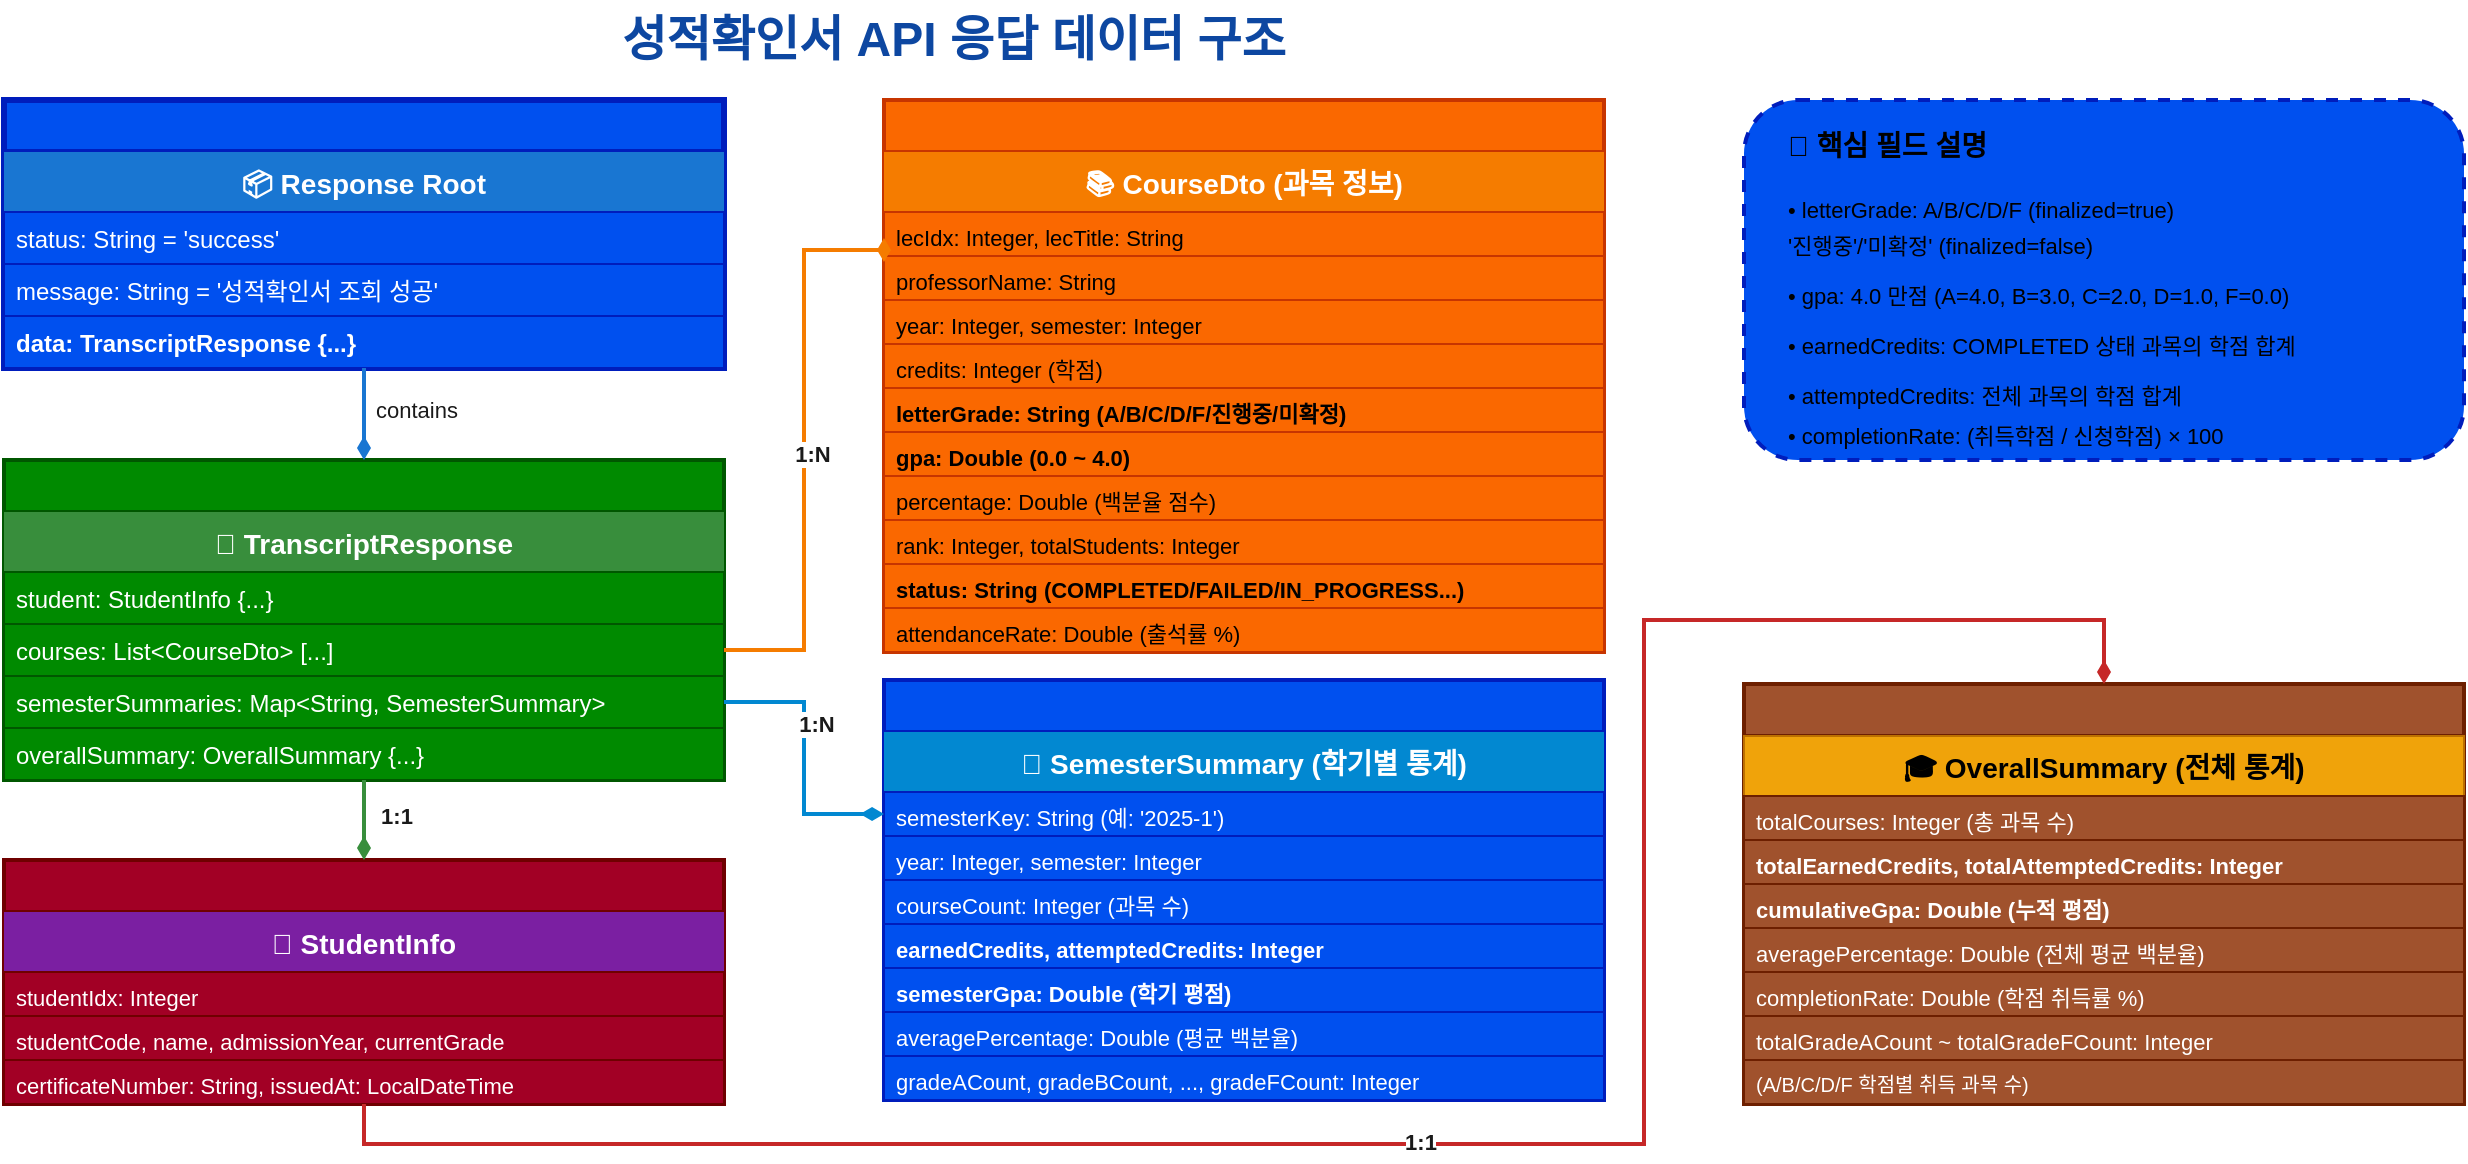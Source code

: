 <mxfile version="28.2.8">
  <diagram name="응답 데이터 구조" id="response-structure">
    <mxGraphModel dx="1678" dy="914" grid="1" gridSize="10" guides="1" tooltips="1" connect="1" arrows="1" fold="1" page="1" pageScale="1" pageWidth="1169" pageHeight="827" background="light-dark(#FFFFFF,#FFFFFF)" math="0" shadow="0">
      <root>
        <mxCell id="0" />
        <mxCell id="1" parent="0" />
        <mxCell id="title" value="성적확인서 API 응답 데이터 구조" style="text;html=1;strokeColor=none;fillColor=none;align=center;verticalAlign=middle;whiteSpace=wrap;rounded=0;fontSize=24;fontStyle=1;fontColor=light-dark(#0D47A1,#0000FF);" parent="1" vertex="1">
          <mxGeometry x="250" y="50" width="610" height="40" as="geometry" />
        </mxCell>
        <mxCell id="root" value="" style="swimlane;fontStyle=1;childLayout=stackLayout;horizontal=1;startSize=26;fillColor=#0050ef;horizontalStack=0;resizeParent=1;resizeParentMax=0;resizeLast=0;collapsible=1;marginBottom=0;strokeColor=#001DBC;strokeWidth=3;fontColor=#ffffff;fontSize=14;" parent="1" vertex="1">
          <mxGeometry x="80" y="100" width="360" height="134" as="geometry" />
        </mxCell>
        <mxCell id="root-title" value="📦 Response Root" style="text;strokeColor=none;fillColor=#1976D2;align=center;verticalAlign=middle;spacingLeft=4;spacingRight=4;overflow=hidden;rotatable=0;points=[[0,0.5],[1,0.5]];portConstraint=eastwest;fontColor=#FFFFFF;fontSize=14;fontStyle=1;" parent="root" vertex="1">
          <mxGeometry y="26" width="360" height="30" as="geometry" />
        </mxCell>
        <mxCell id="root-1" value="status: String = &#39;success&#39;" style="text;strokeColor=#001DBC;fillColor=#0050ef;align=left;verticalAlign=top;spacingLeft=4;spacingRight=4;overflow=hidden;rotatable=0;points=[[0,0.5],[1,0.5]];portConstraint=eastwest;fontColor=#ffffff;fontSize=12;strokeWidth=1;" parent="root" vertex="1">
          <mxGeometry y="56" width="360" height="26" as="geometry" />
        </mxCell>
        <mxCell id="root-2" value="message: String = &#39;성적확인서 조회 성공&#39;" style="text;strokeColor=#001DBC;fillColor=#0050ef;align=left;verticalAlign=top;spacingLeft=4;spacingRight=4;overflow=hidden;rotatable=0;points=[[0,0.5],[1,0.5]];portConstraint=eastwest;fontColor=#ffffff;fontSize=12;strokeWidth=1;" parent="root" vertex="1">
          <mxGeometry y="82" width="360" height="26" as="geometry" />
        </mxCell>
        <mxCell id="root-3" value="data: TranscriptResponse {...}" style="text;strokeColor=#001DBC;fillColor=#0050ef;align=left;verticalAlign=top;spacingLeft=4;spacingRight=4;overflow=hidden;rotatable=0;points=[[0,0.5],[1,0.5]];portConstraint=eastwest;fontColor=#ffffff;fontSize=12;fontStyle=1;strokeWidth=1;" parent="root" vertex="1">
          <mxGeometry y="108" width="360" height="26" as="geometry" />
        </mxCell>
        <mxCell id="transcript" value="" style="swimlane;fontStyle=1;childLayout=stackLayout;horizontal=1;startSize=26;fillColor=#008a00;horizontalStack=0;resizeParent=1;resizeParentMax=0;resizeLast=0;collapsible=1;marginBottom=0;strokeColor=#005700;strokeWidth=2;fontColor=#ffffff;fontSize=14;" parent="1" vertex="1">
          <mxGeometry x="80" y="280" width="360" height="160" as="geometry" />
        </mxCell>
        <mxCell id="transcript-title" value="📄 TranscriptResponse" style="text;strokeColor=none;fillColor=#388E3C;align=center;verticalAlign=middle;spacingLeft=4;spacingRight=4;overflow=hidden;rotatable=0;points=[[0,0.5],[1,0.5]];portConstraint=eastwest;fontColor=#FFFFFF;fontSize=14;fontStyle=1;" parent="transcript" vertex="1">
          <mxGeometry y="26" width="360" height="30" as="geometry" />
        </mxCell>
        <mxCell id="transcript-1" value="student: StudentInfo {...}" style="text;strokeColor=#005700;fillColor=#008a00;align=left;verticalAlign=top;spacingLeft=4;spacingRight=4;overflow=hidden;rotatable=0;points=[[0,0.5],[1,0.5]];portConstraint=eastwest;fontColor=#ffffff;fontSize=12;strokeWidth=1;" parent="transcript" vertex="1">
          <mxGeometry y="56" width="360" height="26" as="geometry" />
        </mxCell>
        <mxCell id="transcript-2" value="courses: List&lt;CourseDto&gt; [...]" style="text;strokeColor=#005700;fillColor=#008a00;align=left;verticalAlign=top;spacingLeft=4;spacingRight=4;overflow=hidden;rotatable=0;points=[[0,0.5],[1,0.5]];portConstraint=eastwest;fontColor=#ffffff;fontSize=12;strokeWidth=1;" parent="transcript" vertex="1">
          <mxGeometry y="82" width="360" height="26" as="geometry" />
        </mxCell>
        <mxCell id="transcript-3" value="semesterSummaries: Map&lt;String, SemesterSummary&gt;" style="text;strokeColor=#005700;fillColor=#008a00;align=left;verticalAlign=top;spacingLeft=4;spacingRight=4;overflow=hidden;rotatable=0;points=[[0,0.5],[1,0.5]];portConstraint=eastwest;fontColor=#ffffff;fontSize=12;strokeWidth=1;" parent="transcript" vertex="1">
          <mxGeometry y="108" width="360" height="26" as="geometry" />
        </mxCell>
        <mxCell id="transcript-4" value="overallSummary: OverallSummary {...}" style="text;strokeColor=#005700;fillColor=#008a00;align=left;verticalAlign=top;spacingLeft=4;spacingRight=4;overflow=hidden;rotatable=0;points=[[0,0.5],[1,0.5]];portConstraint=eastwest;fontColor=#ffffff;fontSize=12;strokeWidth=1;" parent="transcript" vertex="1">
          <mxGeometry y="134" width="360" height="26" as="geometry" />
        </mxCell>
        <mxCell id="student" value="" style="swimlane;fontStyle=1;childLayout=stackLayout;horizontal=1;startSize=26;fillColor=#a20025;horizontalStack=0;resizeParent=1;resizeParentMax=0;resizeLast=0;collapsible=1;marginBottom=0;strokeColor=#6F0000;strokeWidth=2;fontColor=#ffffff;fontSize=14;" parent="1" vertex="1">
          <mxGeometry x="80" y="480" width="360" height="122" as="geometry" />
        </mxCell>
        <mxCell id="student-title" value="👤 StudentInfo" style="text;strokeColor=none;fillColor=#7B1FA2;align=center;verticalAlign=middle;spacingLeft=4;spacingRight=4;overflow=hidden;rotatable=0;points=[[0,0.5],[1,0.5]];portConstraint=eastwest;fontColor=#FFFFFF;fontSize=14;fontStyle=1;" parent="student" vertex="1">
          <mxGeometry y="26" width="360" height="30" as="geometry" />
        </mxCell>
        <mxCell id="student-1" value="studentIdx: Integer" style="text;strokeColor=#6F0000;fillColor=#a20025;align=left;verticalAlign=top;spacingLeft=4;spacingRight=4;overflow=hidden;rotatable=0;points=[[0,0.5],[1,0.5]];portConstraint=eastwest;fontColor=#ffffff;fontSize=11;strokeWidth=1;" parent="student" vertex="1">
          <mxGeometry y="56" width="360" height="22" as="geometry" />
        </mxCell>
        <mxCell id="student-2" value="studentCode, name, admissionYear, currentGrade" style="text;strokeColor=#6F0000;fillColor=#a20025;align=left;verticalAlign=top;spacingLeft=4;spacingRight=4;overflow=hidden;rotatable=0;points=[[0,0.5],[1,0.5]];portConstraint=eastwest;fontColor=#ffffff;fontSize=11;strokeWidth=1;" parent="student" vertex="1">
          <mxGeometry y="78" width="360" height="22" as="geometry" />
        </mxCell>
        <mxCell id="student-3" value="certificateNumber: String, issuedAt: LocalDateTime" style="text;strokeColor=#6F0000;fillColor=#a20025;align=left;verticalAlign=top;spacingLeft=4;spacingRight=4;overflow=hidden;rotatable=0;points=[[0,0.5],[1,0.5]];portConstraint=eastwest;fontColor=#ffffff;fontSize=11;strokeWidth=1;" parent="student" vertex="1">
          <mxGeometry y="100" width="360" height="22" as="geometry" />
        </mxCell>
        <mxCell id="course" value="" style="swimlane;fontStyle=1;childLayout=stackLayout;horizontal=1;startSize=26;fillColor=#fa6800;horizontalStack=0;resizeParent=1;resizeParentMax=0;resizeLast=0;collapsible=1;marginBottom=0;strokeColor=#C73500;strokeWidth=2;fontColor=#000000;fontSize=14;" parent="1" vertex="1">
          <mxGeometry x="520" y="100" width="360" height="276" as="geometry" />
        </mxCell>
        <mxCell id="course-title" value="📚 CourseDto (과목 정보)" style="text;strokeColor=none;fillColor=#F57C00;align=center;verticalAlign=middle;spacingLeft=4;spacingRight=4;overflow=hidden;rotatable=0;points=[[0,0.5],[1,0.5]];portConstraint=eastwest;fontColor=#FFFFFF;fontSize=14;fontStyle=1;" parent="course" vertex="1">
          <mxGeometry y="26" width="360" height="30" as="geometry" />
        </mxCell>
        <mxCell id="course-1" value="lecIdx: Integer, lecTitle: String" style="text;strokeColor=#C73500;fillColor=#fa6800;align=left;verticalAlign=top;spacingLeft=4;spacingRight=4;overflow=hidden;rotatable=0;points=[[0,0.5],[1,0.5]];portConstraint=eastwest;fontColor=#000000;fontSize=11;strokeWidth=1;" parent="course" vertex="1">
          <mxGeometry y="56" width="360" height="22" as="geometry" />
        </mxCell>
        <mxCell id="course-2" value="professorName: String" style="text;strokeColor=#C73500;fillColor=#fa6800;align=left;verticalAlign=top;spacingLeft=4;spacingRight=4;overflow=hidden;rotatable=0;points=[[0,0.5],[1,0.5]];portConstraint=eastwest;fontColor=#000000;fontSize=11;strokeWidth=1;" parent="course" vertex="1">
          <mxGeometry y="78" width="360" height="22" as="geometry" />
        </mxCell>
        <mxCell id="course-3" value="year: Integer, semester: Integer" style="text;strokeColor=#C73500;fillColor=#fa6800;align=left;verticalAlign=top;spacingLeft=4;spacingRight=4;overflow=hidden;rotatable=0;points=[[0,0.5],[1,0.5]];portConstraint=eastwest;fontColor=#000000;fontSize=11;strokeWidth=1;" parent="course" vertex="1">
          <mxGeometry y="100" width="360" height="22" as="geometry" />
        </mxCell>
        <mxCell id="course-4" value="credits: Integer (학점)" style="text;strokeColor=#C73500;fillColor=#fa6800;align=left;verticalAlign=top;spacingLeft=4;spacingRight=4;overflow=hidden;rotatable=0;points=[[0,0.5],[1,0.5]];portConstraint=eastwest;fontColor=#000000;fontSize=11;strokeWidth=1;" parent="course" vertex="1">
          <mxGeometry y="122" width="360" height="22" as="geometry" />
        </mxCell>
        <mxCell id="course-5" value="letterGrade: String (A/B/C/D/F/진행중/미확정)" style="text;strokeColor=#C73500;fillColor=#fa6800;align=left;verticalAlign=top;spacingLeft=4;spacingRight=4;overflow=hidden;rotatable=0;points=[[0,0.5],[1,0.5]];portConstraint=eastwest;fontColor=#000000;fontSize=11;fontStyle=1;strokeWidth=1;" parent="course" vertex="1">
          <mxGeometry y="144" width="360" height="22" as="geometry" />
        </mxCell>
        <mxCell id="course-6" value="gpa: Double (0.0 ~ 4.0)" style="text;strokeColor=#C73500;fillColor=#fa6800;align=left;verticalAlign=top;spacingLeft=4;spacingRight=4;overflow=hidden;rotatable=0;points=[[0,0.5],[1,0.5]];portConstraint=eastwest;fontColor=#000000;fontSize=11;fontStyle=1;strokeWidth=1;" parent="course" vertex="1">
          <mxGeometry y="166" width="360" height="22" as="geometry" />
        </mxCell>
        <mxCell id="course-7" value="percentage: Double (백분율 점수)" style="text;strokeColor=#C73500;fillColor=#fa6800;align=left;verticalAlign=top;spacingLeft=4;spacingRight=4;overflow=hidden;rotatable=0;points=[[0,0.5],[1,0.5]];portConstraint=eastwest;fontColor=#000000;fontSize=11;strokeWidth=1;" parent="course" vertex="1">
          <mxGeometry y="188" width="360" height="22" as="geometry" />
        </mxCell>
        <mxCell id="course-8" value="rank: Integer, totalStudents: Integer" style="text;strokeColor=#C73500;fillColor=#fa6800;align=left;verticalAlign=top;spacingLeft=4;spacingRight=4;overflow=hidden;rotatable=0;points=[[0,0.5],[1,0.5]];portConstraint=eastwest;fontColor=#000000;fontSize=11;strokeWidth=1;" parent="course" vertex="1">
          <mxGeometry y="210" width="360" height="22" as="geometry" />
        </mxCell>
        <mxCell id="course-9" value="status: String (COMPLETED/FAILED/IN_PROGRESS...)" style="text;strokeColor=#C73500;fillColor=#fa6800;align=left;verticalAlign=top;spacingLeft=4;spacingRight=4;overflow=hidden;rotatable=0;points=[[0,0.5],[1,0.5]];portConstraint=eastwest;fontColor=#000000;fontSize=11;fontStyle=1;strokeWidth=1;" parent="course" vertex="1">
          <mxGeometry y="232" width="360" height="22" as="geometry" />
        </mxCell>
        <mxCell id="course-10" value="attendanceRate: Double (출석률 %)" style="text;strokeColor=#C73500;fillColor=#fa6800;align=left;verticalAlign=top;spacingLeft=4;spacingRight=4;overflow=hidden;rotatable=0;points=[[0,0.5],[1,0.5]];portConstraint=eastwest;fontColor=#000000;fontSize=11;strokeWidth=1;" parent="course" vertex="1">
          <mxGeometry y="254" width="360" height="22" as="geometry" />
        </mxCell>
        <mxCell id="semester" value="" style="swimlane;fontStyle=1;childLayout=stackLayout;horizontal=1;startSize=26;fillColor=#0050ef;horizontalStack=0;resizeParent=1;resizeParentMax=0;resizeLast=0;collapsible=1;marginBottom=0;strokeColor=#001DBC;strokeWidth=2;fontColor=#ffffff;fontSize=14;" parent="1" vertex="1">
          <mxGeometry x="520" y="390" width="360" height="210" as="geometry" />
        </mxCell>
        <mxCell id="semester-title" value="📅 SemesterSummary (학기별 통계)" style="text;strokeColor=none;fillColor=#0288D1;align=center;verticalAlign=middle;spacingLeft=4;spacingRight=4;overflow=hidden;rotatable=0;points=[[0,0.5],[1,0.5]];portConstraint=eastwest;fontColor=#FFFFFF;fontSize=14;fontStyle=1;" parent="semester" vertex="1">
          <mxGeometry y="26" width="360" height="30" as="geometry" />
        </mxCell>
        <mxCell id="semester-1" value="semesterKey: String (예: &#39;2025-1&#39;)" style="text;strokeColor=#001DBC;fillColor=#0050ef;align=left;verticalAlign=top;spacingLeft=4;spacingRight=4;overflow=hidden;rotatable=0;points=[[0,0.5],[1,0.5]];portConstraint=eastwest;fontColor=#ffffff;fontSize=11;strokeWidth=1;" parent="semester" vertex="1">
          <mxGeometry y="56" width="360" height="22" as="geometry" />
        </mxCell>
        <mxCell id="semester-2" value="year: Integer, semester: Integer" style="text;strokeColor=#001DBC;fillColor=#0050ef;align=left;verticalAlign=top;spacingLeft=4;spacingRight=4;overflow=hidden;rotatable=0;points=[[0,0.5],[1,0.5]];portConstraint=eastwest;fontColor=#ffffff;fontSize=11;strokeWidth=1;" parent="semester" vertex="1">
          <mxGeometry y="78" width="360" height="22" as="geometry" />
        </mxCell>
        <mxCell id="semester-3" value="courseCount: Integer (과목 수)" style="text;strokeColor=#001DBC;fillColor=#0050ef;align=left;verticalAlign=top;spacingLeft=4;spacingRight=4;overflow=hidden;rotatable=0;points=[[0,0.5],[1,0.5]];portConstraint=eastwest;fontColor=#ffffff;fontSize=11;strokeWidth=1;" parent="semester" vertex="1">
          <mxGeometry y="100" width="360" height="22" as="geometry" />
        </mxCell>
        <mxCell id="semester-4" value="earnedCredits, attemptedCredits: Integer" style="text;strokeColor=#001DBC;fillColor=#0050ef;align=left;verticalAlign=top;spacingLeft=4;spacingRight=4;overflow=hidden;rotatable=0;points=[[0,0.5],[1,0.5]];portConstraint=eastwest;fontColor=#ffffff;fontSize=11;fontStyle=1;strokeWidth=1;" parent="semester" vertex="1">
          <mxGeometry y="122" width="360" height="22" as="geometry" />
        </mxCell>
        <mxCell id="semester-5" value="semesterGpa: Double (학기 평점)" style="text;strokeColor=#001DBC;fillColor=#0050ef;align=left;verticalAlign=top;spacingLeft=4;spacingRight=4;overflow=hidden;rotatable=0;points=[[0,0.5],[1,0.5]];portConstraint=eastwest;fontColor=#ffffff;fontSize=11;fontStyle=1;strokeWidth=1;" parent="semester" vertex="1">
          <mxGeometry y="144" width="360" height="22" as="geometry" />
        </mxCell>
        <mxCell id="semester-6" value="averagePercentage: Double (평균 백분율)" style="text;strokeColor=#001DBC;fillColor=#0050ef;align=left;verticalAlign=top;spacingLeft=4;spacingRight=4;overflow=hidden;rotatable=0;points=[[0,0.5],[1,0.5]];portConstraint=eastwest;fontColor=#ffffff;fontSize=11;strokeWidth=1;" parent="semester" vertex="1">
          <mxGeometry y="166" width="360" height="22" as="geometry" />
        </mxCell>
        <mxCell id="semester-7" value="gradeACount, gradeBCount, ..., gradeFCount: Integer" style="text;strokeColor=#001DBC;fillColor=#0050ef;align=left;verticalAlign=top;spacingLeft=4;spacingRight=4;overflow=hidden;rotatable=0;points=[[0,0.5],[1,0.5]];portConstraint=eastwest;fontColor=#ffffff;fontSize=11;strokeWidth=1;" parent="semester" vertex="1">
          <mxGeometry y="188" width="360" height="22" as="geometry" />
        </mxCell>
        <mxCell id="overall" value="" style="swimlane;fontStyle=1;childLayout=stackLayout;horizontal=1;startSize=26;fillColor=#a0522d;horizontalStack=0;resizeParent=1;resizeParentMax=0;resizeLast=0;collapsible=1;marginBottom=0;strokeColor=#6D1F00;strokeWidth=2;fontColor=#ffffff;fontSize=14;" parent="1" vertex="1">
          <mxGeometry x="950" y="392" width="360" height="210" as="geometry" />
        </mxCell>
        <mxCell id="overall-title" value="🎓 OverallSummary (전체 통계)" style="text;strokeColor=#BD7000;fillColor=#f0a30a;align=center;verticalAlign=middle;spacingLeft=4;spacingRight=4;overflow=hidden;rotatable=0;points=[[0,0.5],[1,0.5]];portConstraint=eastwest;fontColor=#000000;fontSize=14;fontStyle=1;" parent="overall" vertex="1">
          <mxGeometry y="26" width="360" height="30" as="geometry" />
        </mxCell>
        <mxCell id="overall-1" value="totalCourses: Integer (총 과목 수)" style="text;strokeColor=#6D1F00;fillColor=#a0522d;align=left;verticalAlign=top;spacingLeft=4;spacingRight=4;overflow=hidden;rotatable=0;points=[[0,0.5],[1,0.5]];portConstraint=eastwest;fontColor=#ffffff;fontSize=11;strokeWidth=1;" parent="overall" vertex="1">
          <mxGeometry y="56" width="360" height="22" as="geometry" />
        </mxCell>
        <mxCell id="overall-2" value="totalEarnedCredits, totalAttemptedCredits: Integer" style="text;strokeColor=#6D1F00;fillColor=#a0522d;align=left;verticalAlign=top;spacingLeft=4;spacingRight=4;overflow=hidden;rotatable=0;points=[[0,0.5],[1,0.5]];portConstraint=eastwest;fontColor=#ffffff;fontSize=11;fontStyle=1;strokeWidth=1;" parent="overall" vertex="1">
          <mxGeometry y="78" width="360" height="22" as="geometry" />
        </mxCell>
        <mxCell id="overall-3" value="cumulativeGpa: Double (누적 평점)" style="text;strokeColor=#6D1F00;fillColor=#a0522d;align=left;verticalAlign=top;spacingLeft=4;spacingRight=4;overflow=hidden;rotatable=0;points=[[0,0.5],[1,0.5]];portConstraint=eastwest;fontColor=#ffffff;fontSize=11;fontStyle=1;strokeWidth=1;" parent="overall" vertex="1">
          <mxGeometry y="100" width="360" height="22" as="geometry" />
        </mxCell>
        <mxCell id="overall-4" value="averagePercentage: Double (전체 평균 백분율)" style="text;strokeColor=#6D1F00;fillColor=#a0522d;align=left;verticalAlign=top;spacingLeft=4;spacingRight=4;overflow=hidden;rotatable=0;points=[[0,0.5],[1,0.5]];portConstraint=eastwest;fontColor=#ffffff;fontSize=11;strokeWidth=1;" parent="overall" vertex="1">
          <mxGeometry y="122" width="360" height="22" as="geometry" />
        </mxCell>
        <mxCell id="overall-5" value="completionRate: Double (학점 취득률 %)" style="text;strokeColor=#6D1F00;fillColor=#a0522d;align=left;verticalAlign=top;spacingLeft=4;spacingRight=4;overflow=hidden;rotatable=0;points=[[0,0.5],[1,0.5]];portConstraint=eastwest;fontColor=#ffffff;fontSize=11;strokeWidth=1;" parent="overall" vertex="1">
          <mxGeometry y="144" width="360" height="22" as="geometry" />
        </mxCell>
        <mxCell id="overall-6" value="totalGradeACount ~ totalGradeFCount: Integer" style="text;strokeColor=#6D1F00;fillColor=#a0522d;align=left;verticalAlign=top;spacingLeft=4;spacingRight=4;overflow=hidden;rotatable=0;points=[[0,0.5],[1,0.5]];portConstraint=eastwest;fontColor=#ffffff;fontSize=11;strokeWidth=1;" parent="overall" vertex="1">
          <mxGeometry y="166" width="360" height="22" as="geometry" />
        </mxCell>
        <mxCell id="overall-7" value="(A/B/C/D/F 학점별 취득 과목 수)" style="text;strokeColor=#6D1F00;fillColor=#a0522d;align=left;verticalAlign=top;spacingLeft=4;spacingRight=4;overflow=hidden;rotatable=0;points=[[0,0.5],[1,0.5]];portConstraint=eastwest;fontColor=#ffffff;fontSize=10;strokeWidth=1;" parent="overall" vertex="1">
          <mxGeometry y="188" width="360" height="22" as="geometry" />
        </mxCell>
        <mxCell id="rel1" value="" style="edgeStyle=orthogonalEdgeStyle;rounded=0;orthogonalLoop=1;jettySize=auto;html=1;strokeWidth=2;strokeColor=#1976D2;endArrow=diamondThin;endFill=1;startArrow=none;startFill=0;exitX=0.5;exitY=1;exitDx=0;exitDy=0;entryX=0.5;entryY=0;entryDx=0;entryDy=0;" parent="1" source="root" target="transcript" edge="1">
          <mxGeometry relative="1" as="geometry">
            <Array as="points" />
          </mxGeometry>
        </mxCell>
        <mxCell id="rel1-label" value="contains" style="edgeLabel;html=1;align=center;verticalAlign=middle;resizable=0;points=[];fontSize=11;fontColor=#1A1A1A;backgroundColor=#FFFFFF;" parent="rel1" vertex="1" connectable="0">
          <mxGeometry x="-0.1" y="1" relative="1" as="geometry">
            <mxPoint x="25" as="offset" />
          </mxGeometry>
        </mxCell>
        <mxCell id="rel2" value="" style="edgeStyle=orthogonalEdgeStyle;rounded=0;orthogonalLoop=1;jettySize=auto;html=1;strokeWidth=2;strokeColor=#388E3C;endArrow=diamondThin;endFill=1;startArrow=none;startFill=0;exitX=0.5;exitY=1;exitDx=0;exitDy=0;entryX=0.5;entryY=0;entryDx=0;entryDy=0;" parent="1" source="transcript" target="student" edge="1">
          <mxGeometry relative="1" as="geometry">
            <Array as="points" />
          </mxGeometry>
        </mxCell>
        <mxCell id="rel2-label" value="1:1" style="edgeLabel;html=1;align=center;verticalAlign=middle;resizable=0;points=[];fontSize=11;fontColor=#1A1A1A;backgroundColor=#FFFFFF;fontStyle=1;" parent="rel2" vertex="1" connectable="0">
          <mxGeometry x="-0.1" y="1" relative="1" as="geometry">
            <mxPoint x="15" as="offset" />
          </mxGeometry>
        </mxCell>
        <mxCell id="rel3" value="" style="edgeStyle=orthogonalEdgeStyle;rounded=0;orthogonalLoop=1;jettySize=auto;html=1;strokeWidth=2;strokeColor=#F57C00;endArrow=diamondThin;endFill=1;startArrow=none;startFill=0;exitX=1;exitY=0.5;exitDx=0;exitDy=0;entryX=0;entryY=0.25;entryDx=0;entryDy=0;" parent="1" source="transcript-2" target="course" edge="1">
          <mxGeometry relative="1" as="geometry">
            <Array as="points">
              <mxPoint x="480" y="375" />
              <mxPoint x="480" y="175" />
            </Array>
          </mxGeometry>
        </mxCell>
        <mxCell id="rel3-label" value="1:N" style="edgeLabel;html=1;align=center;verticalAlign=middle;resizable=0;points=[];fontSize=11;fontColor=#1A1A1A;backgroundColor=#FFFFFF;fontStyle=1;" parent="rel3" vertex="1" connectable="0">
          <mxGeometry x="-0.1" y="1" relative="1" as="geometry">
            <mxPoint x="5" y="-10" as="offset" />
          </mxGeometry>
        </mxCell>
        <mxCell id="rel4" value="" style="edgeStyle=orthogonalEdgeStyle;rounded=0;orthogonalLoop=1;jettySize=auto;html=1;strokeWidth=2;strokeColor=#0288D1;endArrow=diamondThin;endFill=1;startArrow=none;startFill=0;exitX=1;exitY=0.5;exitDx=0;exitDy=0;entryX=0;entryY=0.5;entryDx=0;entryDy=0;" parent="1" source="transcript-3" target="semester-1" edge="1">
          <mxGeometry relative="1" as="geometry">
            <Array as="points">
              <mxPoint x="480" y="401" />
              <mxPoint x="480" y="457" />
            </Array>
          </mxGeometry>
        </mxCell>
        <mxCell id="rel4-label" value="1:N" style="edgeLabel;html=1;align=center;verticalAlign=middle;resizable=0;points=[];fontSize=11;fontColor=#1A1A1A;backgroundColor=#FFFFFF;fontStyle=1;" parent="rel4" vertex="1" connectable="0">
          <mxGeometry x="-0.1" y="1" relative="1" as="geometry">
            <mxPoint x="5" y="-10" as="offset" />
          </mxGeometry>
        </mxCell>
        <mxCell id="rel5" value="" style="edgeStyle=orthogonalEdgeStyle;rounded=0;orthogonalLoop=1;jettySize=auto;html=1;strokeWidth=2;strokeColor=#C62828;endArrow=diamondThin;endFill=1;startArrow=none;startFill=0;exitX=0.5;exitY=1;exitDx=0;exitDy=0;entryX=0.5;entryY=0;entryDx=0;entryDy=0;" parent="1" source="student" target="overall" edge="1">
          <mxGeometry relative="1" as="geometry">
            <Array as="points">
              <mxPoint x="260" y="622" />
              <mxPoint x="900" y="622" />
              <mxPoint x="900" y="360" />
              <mxPoint x="1130" y="360" />
            </Array>
          </mxGeometry>
        </mxCell>
        <mxCell id="rel5-label" value="1:1" style="edgeLabel;html=1;align=center;verticalAlign=middle;resizable=0;points=[];fontSize=11;fontColor=#1A1A1A;backgroundColor=#FFFFFF;fontStyle=1;" parent="rel5" vertex="1" connectable="0">
          <mxGeometry x="-0.1" y="1" relative="1" as="geometry">
            <mxPoint x="15" as="offset" />
          </mxGeometry>
        </mxCell>
        <mxCell id="legend-box" value="" style="rounded=1;whiteSpace=wrap;html=1;strokeWidth=2;dashed=1;fillColor=#0050ef;fontColor=#ffffff;strokeColor=#001DBC;" parent="1" vertex="1">
          <mxGeometry x="950" y="100" width="360" height="180" as="geometry" />
        </mxCell>
        <mxCell id="legend-title" value="📌 핵심 필드 설명" style="text;html=1;strokeColor=none;fillColor=none;align=left;verticalAlign=middle;whiteSpace=wrap;rounded=0;fontSize=14;fontStyle=1;fontColor=light-dark(#000000,#000000);" parent="1" vertex="1">
          <mxGeometry x="970" y="110" width="320" height="25" as="geometry" />
        </mxCell>
        <mxCell id="legend-1" value="• letterGrade: A/B/C/D/F (finalized=true)" style="text;html=1;strokeColor=none;fillColor=none;align=left;verticalAlign=middle;whiteSpace=wrap;rounded=0;fontSize=11;fontColor=light-dark(#000000,#000000);" parent="1" vertex="1">
          <mxGeometry x="970" y="145" width="320" height="20" as="geometry" />
        </mxCell>
        <mxCell id="legend-2" value="                     &#39;진행중&#39;/&#39;미확정&#39; (finalized=false)" style="text;html=1;strokeColor=none;fillColor=none;align=left;verticalAlign=middle;whiteSpace=wrap;rounded=0;fontSize=11;fontColor=light-dark(#000000,#000000);" parent="1" vertex="1">
          <mxGeometry x="970" y="163" width="320" height="20" as="geometry" />
        </mxCell>
        <mxCell id="legend-3" value="• gpa: 4.0 만점 (A=4.0, B=3.0, C=2.0, D=1.0, F=0.0)" style="text;html=1;strokeColor=none;fillColor=none;align=left;verticalAlign=middle;whiteSpace=wrap;rounded=0;fontSize=11;fontColor=light-dark(#000000,#000000);" parent="1" vertex="1">
          <mxGeometry x="970" y="188" width="320" height="20" as="geometry" />
        </mxCell>
        <mxCell id="legend-4" value="• earnedCredits: COMPLETED 상태 과목의 학점 합계" style="text;html=1;strokeColor=none;fillColor=none;align=left;verticalAlign=middle;whiteSpace=wrap;rounded=0;fontSize=11;fontColor=light-dark(#000000,#000000);" parent="1" vertex="1">
          <mxGeometry x="970" y="213" width="320" height="20" as="geometry" />
        </mxCell>
        <mxCell id="legend-5" value="• attemptedCredits: 전체 과목의 학점 합계" style="text;html=1;strokeColor=none;fillColor=none;align=left;verticalAlign=middle;whiteSpace=wrap;rounded=0;fontSize=11;fontColor=light-dark(#000000,#000000);" parent="1" vertex="1">
          <mxGeometry x="970" y="238" width="320" height="20" as="geometry" />
        </mxCell>
        <mxCell id="legend-6" value="• completionRate: (취득학점 / 신청학점) × 100" style="text;html=1;strokeColor=none;fillColor=none;align=left;verticalAlign=middle;whiteSpace=wrap;rounded=0;fontSize=11;fontColor=light-dark(#000000,#000000);" parent="1" vertex="1">
          <mxGeometry x="970" y="258" width="320" height="20" as="geometry" />
        </mxCell>
      </root>
    </mxGraphModel>
  </diagram>
</mxfile>
